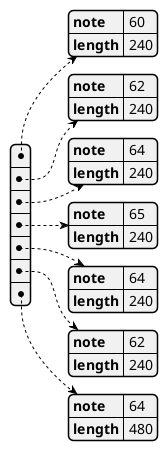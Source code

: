@startjson
[
  {
    "note": 60,
    "length": 240
  },
  {
    "note": 62,
    "length": 240
  },
  {
    "note": 64,
    "length": 240
  },
  {
    "note": 65,
    "length": 240
  },
  {
    "note": 64,
    "length": 240
  },
  {
    "note": 62,
    "length": 240
  },
  {
    "note": 64,
    "length": 480
  }
]
@endjson
